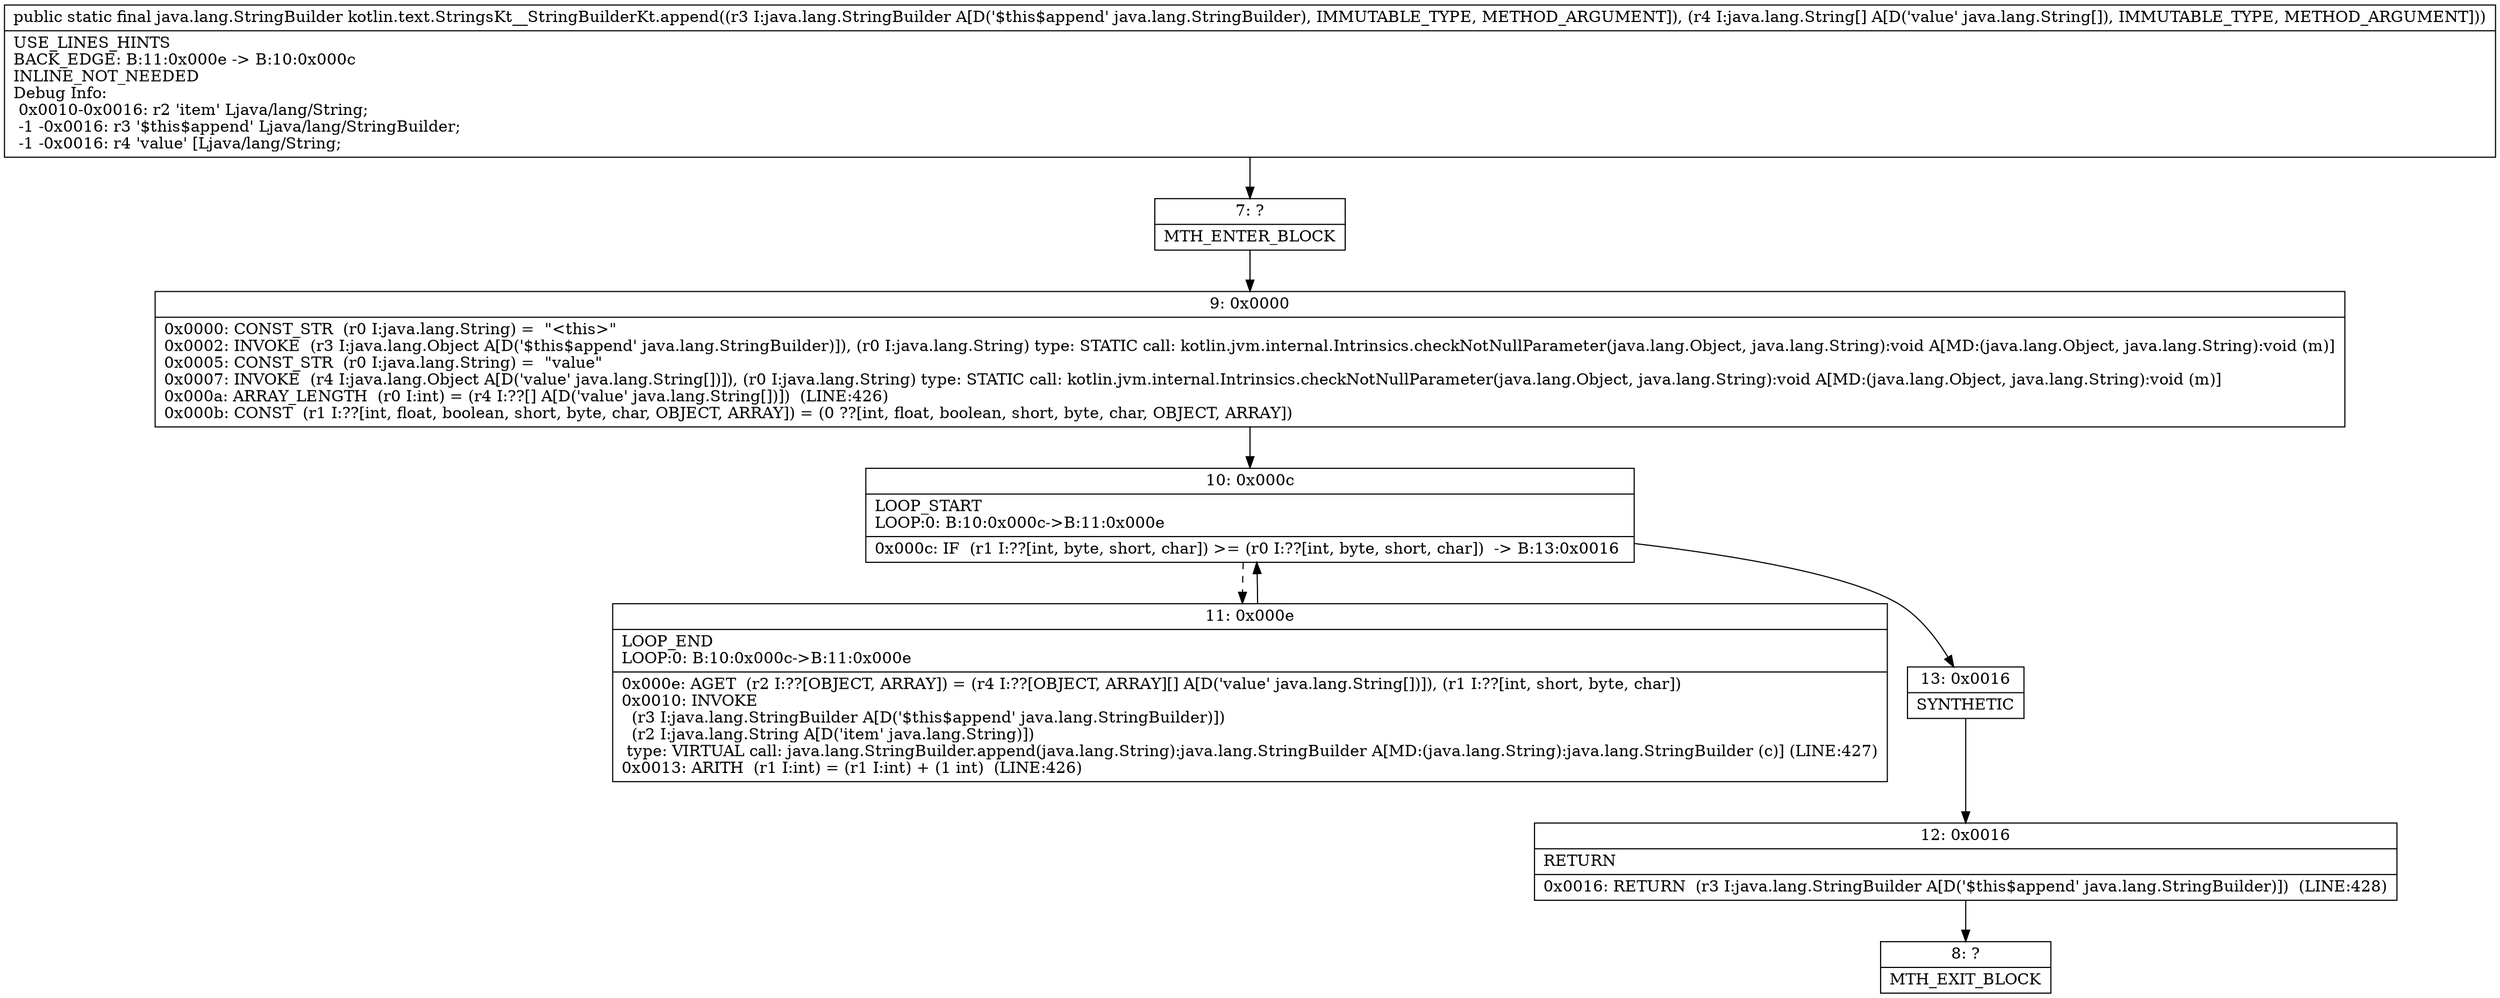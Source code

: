 digraph "CFG forkotlin.text.StringsKt__StringBuilderKt.append(Ljava\/lang\/StringBuilder;[Ljava\/lang\/String;)Ljava\/lang\/StringBuilder;" {
Node_7 [shape=record,label="{7\:\ ?|MTH_ENTER_BLOCK\l}"];
Node_9 [shape=record,label="{9\:\ 0x0000|0x0000: CONST_STR  (r0 I:java.lang.String) =  \"\<this\>\" \l0x0002: INVOKE  (r3 I:java.lang.Object A[D('$this$append' java.lang.StringBuilder)]), (r0 I:java.lang.String) type: STATIC call: kotlin.jvm.internal.Intrinsics.checkNotNullParameter(java.lang.Object, java.lang.String):void A[MD:(java.lang.Object, java.lang.String):void (m)]\l0x0005: CONST_STR  (r0 I:java.lang.String) =  \"value\" \l0x0007: INVOKE  (r4 I:java.lang.Object A[D('value' java.lang.String[])]), (r0 I:java.lang.String) type: STATIC call: kotlin.jvm.internal.Intrinsics.checkNotNullParameter(java.lang.Object, java.lang.String):void A[MD:(java.lang.Object, java.lang.String):void (m)]\l0x000a: ARRAY_LENGTH  (r0 I:int) = (r4 I:??[] A[D('value' java.lang.String[])])  (LINE:426)\l0x000b: CONST  (r1 I:??[int, float, boolean, short, byte, char, OBJECT, ARRAY]) = (0 ??[int, float, boolean, short, byte, char, OBJECT, ARRAY]) \l}"];
Node_10 [shape=record,label="{10\:\ 0x000c|LOOP_START\lLOOP:0: B:10:0x000c\-\>B:11:0x000e\l|0x000c: IF  (r1 I:??[int, byte, short, char]) \>= (r0 I:??[int, byte, short, char])  \-\> B:13:0x0016 \l}"];
Node_11 [shape=record,label="{11\:\ 0x000e|LOOP_END\lLOOP:0: B:10:0x000c\-\>B:11:0x000e\l|0x000e: AGET  (r2 I:??[OBJECT, ARRAY]) = (r4 I:??[OBJECT, ARRAY][] A[D('value' java.lang.String[])]), (r1 I:??[int, short, byte, char]) \l0x0010: INVOKE  \l  (r3 I:java.lang.StringBuilder A[D('$this$append' java.lang.StringBuilder)])\l  (r2 I:java.lang.String A[D('item' java.lang.String)])\l type: VIRTUAL call: java.lang.StringBuilder.append(java.lang.String):java.lang.StringBuilder A[MD:(java.lang.String):java.lang.StringBuilder (c)] (LINE:427)\l0x0013: ARITH  (r1 I:int) = (r1 I:int) + (1 int)  (LINE:426)\l}"];
Node_13 [shape=record,label="{13\:\ 0x0016|SYNTHETIC\l}"];
Node_12 [shape=record,label="{12\:\ 0x0016|RETURN\l|0x0016: RETURN  (r3 I:java.lang.StringBuilder A[D('$this$append' java.lang.StringBuilder)])  (LINE:428)\l}"];
Node_8 [shape=record,label="{8\:\ ?|MTH_EXIT_BLOCK\l}"];
MethodNode[shape=record,label="{public static final java.lang.StringBuilder kotlin.text.StringsKt__StringBuilderKt.append((r3 I:java.lang.StringBuilder A[D('$this$append' java.lang.StringBuilder), IMMUTABLE_TYPE, METHOD_ARGUMENT]), (r4 I:java.lang.String[] A[D('value' java.lang.String[]), IMMUTABLE_TYPE, METHOD_ARGUMENT]))  | USE_LINES_HINTS\lBACK_EDGE: B:11:0x000e \-\> B:10:0x000c\lINLINE_NOT_NEEDED\lDebug Info:\l  0x0010\-0x0016: r2 'item' Ljava\/lang\/String;\l  \-1 \-0x0016: r3 '$this$append' Ljava\/lang\/StringBuilder;\l  \-1 \-0x0016: r4 'value' [Ljava\/lang\/String;\l}"];
MethodNode -> Node_7;Node_7 -> Node_9;
Node_9 -> Node_10;
Node_10 -> Node_11[style=dashed];
Node_10 -> Node_13;
Node_11 -> Node_10;
Node_13 -> Node_12;
Node_12 -> Node_8;
}

